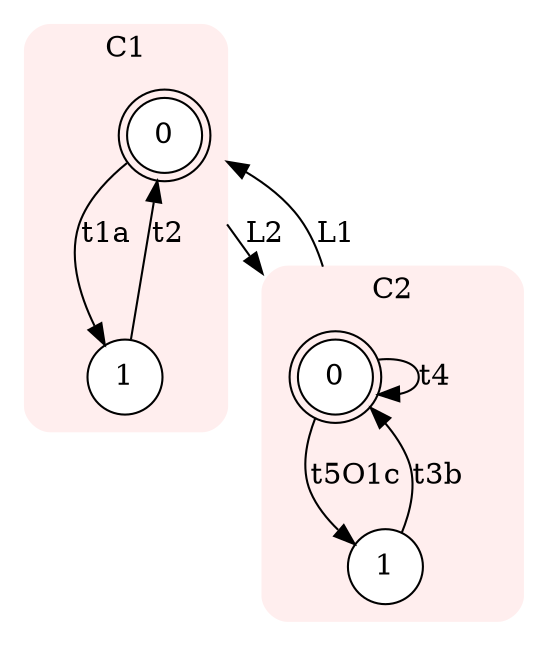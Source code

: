 digraph "input/r" {
node [style=filled fillcolor=white] compound=true
subgraph cluster0 {
style="rounded,filled" label="C1" color="#FFEEEE"node [shape=doublecircle]; C0s0 [label=0];
node [shape=circle];
C0s1 [label=1]; 
C0s0 -> C0s1 [label="t1a"];
C0s1 -> C0s0 [label="t2"];
}
subgraph cluster1 {
style="rounded,filled" label="C2" color="#FFEEEE"node [shape=doublecircle]; C1s0 [label=0];
node [shape=circle];
C1s1 [label=1]; 
C1s1 -> C1s0 [label="t3b"];
C1s0 -> C1s0 [label="t4"];
C1s0 -> C1s1 [label="t5O1c"];
}
C1s0 -> C0s0 [ltail=cluster1 lhead=cluster0 label="L1"];
C0s0 -> C1s0 [ltail=cluster0 lhead=cluster1 label="L2"];
}

